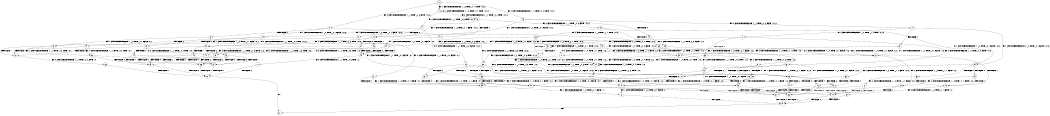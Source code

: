 digraph BCG {
size = "7, 10.5";
center = TRUE;
node [shape = circle];
0 [peripheries = 2];
0 -> 1 [label = "EX !1 !ATOMIC_EXCH_BRANCH (1, +0, TRUE, +0, 1, TRUE) !:0:1:2:"];
0 -> 2 [label = "EX !2 !ATOMIC_EXCH_BRANCH (1, +1, TRUE, +0, 3, TRUE) !:0:1:2:"];
0 -> 3 [label = "EX !0 !ATOMIC_EXCH_BRANCH (1, +1, TRUE, +0, 2, TRUE) !:0:1:2:"];
1 -> 4 [label = "EX !2 !ATOMIC_EXCH_BRANCH (1, +1, TRUE, +0, 3, TRUE) !:0:1:2:"];
1 -> 5 [label = "EX !0 !ATOMIC_EXCH_BRANCH (1, +1, TRUE, +0, 2, TRUE) !:0:1:2:"];
1 -> 1 [label = "EX !1 !ATOMIC_EXCH_BRANCH (1, +0, TRUE, +0, 1, TRUE) !:0:1:2:"];
2 -> 6 [label = "TERMINATE !2"];
2 -> 7 [label = "EX !1 !ATOMIC_EXCH_BRANCH (1, +0, TRUE, +0, 1, FALSE) !:0:1:2:"];
2 -> 8 [label = "EX !0 !ATOMIC_EXCH_BRANCH (1, +1, TRUE, +0, 2, FALSE) !:0:1:2:"];
3 -> 9 [label = "TERMINATE !0"];
3 -> 10 [label = "EX !1 !ATOMIC_EXCH_BRANCH (1, +0, TRUE, +0, 1, FALSE) !:0:1:2:"];
3 -> 11 [label = "EX !2 !ATOMIC_EXCH_BRANCH (1, +1, TRUE, +0, 3, FALSE) !:0:1:2:"];
4 -> 12 [label = "TERMINATE !2"];
4 -> 13 [label = "EX !0 !ATOMIC_EXCH_BRANCH (1, +1, TRUE, +0, 2, FALSE) !:0:1:2:"];
4 -> 7 [label = "EX !1 !ATOMIC_EXCH_BRANCH (1, +0, TRUE, +0, 1, FALSE) !:0:1:2:"];
5 -> 14 [label = "TERMINATE !0"];
5 -> 15 [label = "EX !2 !ATOMIC_EXCH_BRANCH (1, +1, TRUE, +0, 3, FALSE) !:0:1:2:"];
5 -> 10 [label = "EX !1 !ATOMIC_EXCH_BRANCH (1, +0, TRUE, +0, 1, FALSE) !:0:1:2:"];
6 -> 16 [label = "EX !1 !ATOMIC_EXCH_BRANCH (1, +0, TRUE, +0, 1, FALSE) !:0:1:"];
6 -> 17 [label = "EX !0 !ATOMIC_EXCH_BRANCH (1, +1, TRUE, +0, 2, FALSE) !:0:1:"];
7 -> 18 [label = "TERMINATE !1"];
7 -> 19 [label = "TERMINATE !2"];
7 -> 20 [label = "EX !0 !ATOMIC_EXCH_BRANCH (1, +1, TRUE, +0, 2, TRUE) !:0:1:2:"];
8 -> 21 [label = "TERMINATE !2"];
8 -> 22 [label = "TERMINATE !0"];
8 -> 23 [label = "EX !1 !ATOMIC_EXCH_BRANCH (1, +0, TRUE, +0, 1, FALSE) !:0:1:2:"];
9 -> 24 [label = "EX !1 !ATOMIC_EXCH_BRANCH (1, +0, TRUE, +0, 1, FALSE) !:1:2:"];
9 -> 25 [label = "EX !2 !ATOMIC_EXCH_BRANCH (1, +1, TRUE, +0, 3, FALSE) !:1:2:"];
10 -> 26 [label = "TERMINATE !1"];
10 -> 27 [label = "TERMINATE !0"];
10 -> 20 [label = "EX !2 !ATOMIC_EXCH_BRANCH (1, +1, TRUE, +0, 3, TRUE) !:0:1:2:"];
11 -> 28 [label = "TERMINATE !0"];
11 -> 29 [label = "EX !1 !ATOMIC_EXCH_BRANCH (1, +0, TRUE, +0, 1, FALSE) !:0:1:2:"];
11 -> 30 [label = "EX !2 !ATOMIC_EXCH_BRANCH (1, +0, TRUE, +1, 1, TRUE) !:0:1:2:"];
12 -> 31 [label = "EX !0 !ATOMIC_EXCH_BRANCH (1, +1, TRUE, +0, 2, FALSE) !:0:1:"];
12 -> 16 [label = "EX !1 !ATOMIC_EXCH_BRANCH (1, +0, TRUE, +0, 1, FALSE) !:0:1:"];
13 -> 32 [label = "TERMINATE !2"];
13 -> 33 [label = "TERMINATE !0"];
13 -> 23 [label = "EX !1 !ATOMIC_EXCH_BRANCH (1, +0, TRUE, +0, 1, FALSE) !:0:1:2:"];
14 -> 34 [label = "EX !2 !ATOMIC_EXCH_BRANCH (1, +1, TRUE, +0, 3, FALSE) !:1:2:"];
14 -> 24 [label = "EX !1 !ATOMIC_EXCH_BRANCH (1, +0, TRUE, +0, 1, FALSE) !:1:2:"];
15 -> 35 [label = "TERMINATE !0"];
15 -> 36 [label = "EX !2 !ATOMIC_EXCH_BRANCH (1, +0, TRUE, +1, 1, TRUE) !:0:1:2:"];
15 -> 29 [label = "EX !1 !ATOMIC_EXCH_BRANCH (1, +0, TRUE, +0, 1, FALSE) !:0:1:2:"];
16 -> 37 [label = "TERMINATE !1"];
16 -> 38 [label = "EX !0 !ATOMIC_EXCH_BRANCH (1, +1, TRUE, +0, 2, TRUE) !:0:1:"];
17 -> 39 [label = "TERMINATE !0"];
17 -> 40 [label = "EX !1 !ATOMIC_EXCH_BRANCH (1, +0, TRUE, +0, 1, FALSE) !:0:1:"];
18 -> 37 [label = "TERMINATE !2"];
18 -> 41 [label = "EX !0 !ATOMIC_EXCH_BRANCH (1, +1, TRUE, +0, 2, TRUE) !:0:2:"];
19 -> 37 [label = "TERMINATE !1"];
19 -> 38 [label = "EX !0 !ATOMIC_EXCH_BRANCH (1, +1, TRUE, +0, 2, TRUE) !:0:1:"];
20 -> 42 [label = "TERMINATE !1"];
20 -> 43 [label = "TERMINATE !2"];
20 -> 44 [label = "TERMINATE !0"];
21 -> 39 [label = "TERMINATE !0"];
21 -> 40 [label = "EX !1 !ATOMIC_EXCH_BRANCH (1, +0, TRUE, +0, 1, FALSE) !:0:1:"];
22 -> 39 [label = "TERMINATE !2"];
22 -> 45 [label = "EX !1 !ATOMIC_EXCH_BRANCH (1, +0, TRUE, +0, 1, FALSE) !:1:2:"];
23 -> 46 [label = "TERMINATE !1"];
23 -> 47 [label = "TERMINATE !2"];
23 -> 48 [label = "TERMINATE !0"];
24 -> 49 [label = "TERMINATE !1"];
24 -> 50 [label = "EX !2 !ATOMIC_EXCH_BRANCH (1, +1, TRUE, +0, 3, TRUE) !:1:2:"];
25 -> 51 [label = "EX !1 !ATOMIC_EXCH_BRANCH (1, +0, TRUE, +0, 1, FALSE) !:1:2:"];
25 -> 52 [label = "EX !2 !ATOMIC_EXCH_BRANCH (1, +0, TRUE, +1, 1, TRUE) !:1:2:"];
26 -> 49 [label = "TERMINATE !0"];
26 -> 41 [label = "EX !2 !ATOMIC_EXCH_BRANCH (1, +1, TRUE, +0, 3, TRUE) !:0:2:"];
27 -> 49 [label = "TERMINATE !1"];
27 -> 50 [label = "EX !2 !ATOMIC_EXCH_BRANCH (1, +1, TRUE, +0, 3, TRUE) !:1:2:"];
28 -> 51 [label = "EX !1 !ATOMIC_EXCH_BRANCH (1, +0, TRUE, +0, 1, FALSE) !:1:2:"];
28 -> 52 [label = "EX !2 !ATOMIC_EXCH_BRANCH (1, +0, TRUE, +1, 1, TRUE) !:1:2:"];
29 -> 53 [label = "TERMINATE !1"];
29 -> 54 [label = "TERMINATE !0"];
29 -> 55 [label = "EX !2 !ATOMIC_EXCH_BRANCH (1, +0, TRUE, +1, 1, FALSE) !:0:1:2:"];
30 -> 56 [label = "TERMINATE !0"];
30 -> 57 [label = "EX !1 !ATOMIC_EXCH_BRANCH (1, +0, TRUE, +0, 1, TRUE) !:0:1:2:"];
30 -> 58 [label = "EX !2 !ATOMIC_EXCH_BRANCH (1, +1, TRUE, +0, 3, TRUE) !:0:1:2:"];
31 -> 59 [label = "TERMINATE !0"];
31 -> 40 [label = "EX !1 !ATOMIC_EXCH_BRANCH (1, +0, TRUE, +0, 1, FALSE) !:0:1:"];
32 -> 59 [label = "TERMINATE !0"];
32 -> 40 [label = "EX !1 !ATOMIC_EXCH_BRANCH (1, +0, TRUE, +0, 1, FALSE) !:0:1:"];
33 -> 59 [label = "TERMINATE !2"];
33 -> 45 [label = "EX !1 !ATOMIC_EXCH_BRANCH (1, +0, TRUE, +0, 1, FALSE) !:1:2:"];
34 -> 60 [label = "EX !2 !ATOMIC_EXCH_BRANCH (1, +0, TRUE, +1, 1, TRUE) !:1:2:"];
34 -> 51 [label = "EX !1 !ATOMIC_EXCH_BRANCH (1, +0, TRUE, +0, 1, FALSE) !:1:2:"];
35 -> 60 [label = "EX !2 !ATOMIC_EXCH_BRANCH (1, +0, TRUE, +1, 1, TRUE) !:1:2:"];
35 -> 51 [label = "EX !1 !ATOMIC_EXCH_BRANCH (1, +0, TRUE, +0, 1, FALSE) !:1:2:"];
36 -> 61 [label = "TERMINATE !0"];
36 -> 62 [label = "EX !2 !ATOMIC_EXCH_BRANCH (1, +1, TRUE, +0, 3, TRUE) !:0:1:2:"];
36 -> 57 [label = "EX !1 !ATOMIC_EXCH_BRANCH (1, +0, TRUE, +0, 1, TRUE) !:0:1:2:"];
37 -> 63 [label = "EX !0 !ATOMIC_EXCH_BRANCH (1, +1, TRUE, +0, 2, TRUE) !:0:"];
38 -> 64 [label = "TERMINATE !1"];
38 -> 65 [label = "TERMINATE !0"];
39 -> 66 [label = "EX !1 !ATOMIC_EXCH_BRANCH (1, +0, TRUE, +0, 1, FALSE) !:1:"];
40 -> 67 [label = "TERMINATE !1"];
40 -> 68 [label = "TERMINATE !0"];
41 -> 64 [label = "TERMINATE !2"];
41 -> 69 [label = "TERMINATE !0"];
42 -> 64 [label = "TERMINATE !2"];
42 -> 69 [label = "TERMINATE !0"];
43 -> 64 [label = "TERMINATE !1"];
43 -> 65 [label = "TERMINATE !0"];
44 -> 69 [label = "TERMINATE !1"];
44 -> 65 [label = "TERMINATE !2"];
45 -> 70 [label = "TERMINATE !1"];
45 -> 68 [label = "TERMINATE !2"];
46 -> 67 [label = "TERMINATE !2"];
46 -> 70 [label = "TERMINATE !0"];
47 -> 67 [label = "TERMINATE !1"];
47 -> 68 [label = "TERMINATE !0"];
48 -> 70 [label = "TERMINATE !1"];
48 -> 68 [label = "TERMINATE !2"];
49 -> 71 [label = "EX !2 !ATOMIC_EXCH_BRANCH (1, +1, TRUE, +0, 3, TRUE) !:2:"];
50 -> 69 [label = "TERMINATE !1"];
50 -> 65 [label = "TERMINATE !2"];
51 -> 72 [label = "TERMINATE !1"];
51 -> 73 [label = "EX !2 !ATOMIC_EXCH_BRANCH (1, +0, TRUE, +1, 1, FALSE) !:1:2:"];
52 -> 74 [label = "EX !1 !ATOMIC_EXCH_BRANCH (1, +0, TRUE, +0, 1, TRUE) !:1:2:"];
52 -> 75 [label = "EX !2 !ATOMIC_EXCH_BRANCH (1, +1, TRUE, +0, 3, TRUE) !:1:2:"];
53 -> 72 [label = "TERMINATE !0"];
53 -> 76 [label = "EX !2 !ATOMIC_EXCH_BRANCH (1, +0, TRUE, +1, 1, FALSE) !:0:2:"];
54 -> 72 [label = "TERMINATE !1"];
54 -> 73 [label = "EX !2 !ATOMIC_EXCH_BRANCH (1, +0, TRUE, +1, 1, FALSE) !:1:2:"];
55 -> 46 [label = "TERMINATE !1"];
55 -> 47 [label = "TERMINATE !2"];
55 -> 48 [label = "TERMINATE !0"];
56 -> 74 [label = "EX !1 !ATOMIC_EXCH_BRANCH (1, +0, TRUE, +0, 1, TRUE) !:1:2:"];
56 -> 75 [label = "EX !2 !ATOMIC_EXCH_BRANCH (1, +1, TRUE, +0, 3, TRUE) !:1:2:"];
57 -> 61 [label = "TERMINATE !0"];
57 -> 62 [label = "EX !2 !ATOMIC_EXCH_BRANCH (1, +1, TRUE, +0, 3, TRUE) !:0:1:2:"];
57 -> 57 [label = "EX !1 !ATOMIC_EXCH_BRANCH (1, +0, TRUE, +0, 1, TRUE) !:0:1:2:"];
58 -> 21 [label = "TERMINATE !2"];
58 -> 22 [label = "TERMINATE !0"];
58 -> 23 [label = "EX !1 !ATOMIC_EXCH_BRANCH (1, +0, TRUE, +0, 1, FALSE) !:0:1:2:"];
59 -> 66 [label = "EX !1 !ATOMIC_EXCH_BRANCH (1, +0, TRUE, +0, 1, FALSE) !:1:"];
60 -> 77 [label = "EX !2 !ATOMIC_EXCH_BRANCH (1, +1, TRUE, +0, 3, TRUE) !:1:2:"];
60 -> 74 [label = "EX !1 !ATOMIC_EXCH_BRANCH (1, +0, TRUE, +0, 1, TRUE) !:1:2:"];
61 -> 77 [label = "EX !2 !ATOMIC_EXCH_BRANCH (1, +1, TRUE, +0, 3, TRUE) !:1:2:"];
61 -> 74 [label = "EX !1 !ATOMIC_EXCH_BRANCH (1, +0, TRUE, +0, 1, TRUE) !:1:2:"];
62 -> 32 [label = "TERMINATE !2"];
62 -> 33 [label = "TERMINATE !0"];
62 -> 23 [label = "EX !1 !ATOMIC_EXCH_BRANCH (1, +0, TRUE, +0, 1, FALSE) !:0:1:2:"];
63 -> 78 [label = "TERMINATE !0"];
64 -> 78 [label = "TERMINATE !0"];
65 -> 78 [label = "TERMINATE !1"];
66 -> 79 [label = "TERMINATE !1"];
67 -> 79 [label = "TERMINATE !0"];
68 -> 79 [label = "TERMINATE !1"];
69 -> 78 [label = "TERMINATE !2"];
70 -> 79 [label = "TERMINATE !2"];
71 -> 78 [label = "TERMINATE !2"];
72 -> 80 [label = "EX !2 !ATOMIC_EXCH_BRANCH (1, +0, TRUE, +1, 1, FALSE) !:2:"];
73 -> 70 [label = "TERMINATE !1"];
73 -> 68 [label = "TERMINATE !2"];
74 -> 77 [label = "EX !2 !ATOMIC_EXCH_BRANCH (1, +1, TRUE, +0, 3, TRUE) !:1:2:"];
74 -> 74 [label = "EX !1 !ATOMIC_EXCH_BRANCH (1, +0, TRUE, +0, 1, TRUE) !:1:2:"];
75 -> 39 [label = "TERMINATE !2"];
75 -> 45 [label = "EX !1 !ATOMIC_EXCH_BRANCH (1, +0, TRUE, +0, 1, FALSE) !:1:2:"];
76 -> 67 [label = "TERMINATE !2"];
76 -> 70 [label = "TERMINATE !0"];
77 -> 59 [label = "TERMINATE !2"];
77 -> 45 [label = "EX !1 !ATOMIC_EXCH_BRANCH (1, +0, TRUE, +0, 1, FALSE) !:1:2:"];
78 -> 81 [label = "exit"];
79 -> 81 [label = "exit"];
80 -> 79 [label = "TERMINATE !2"];
}
